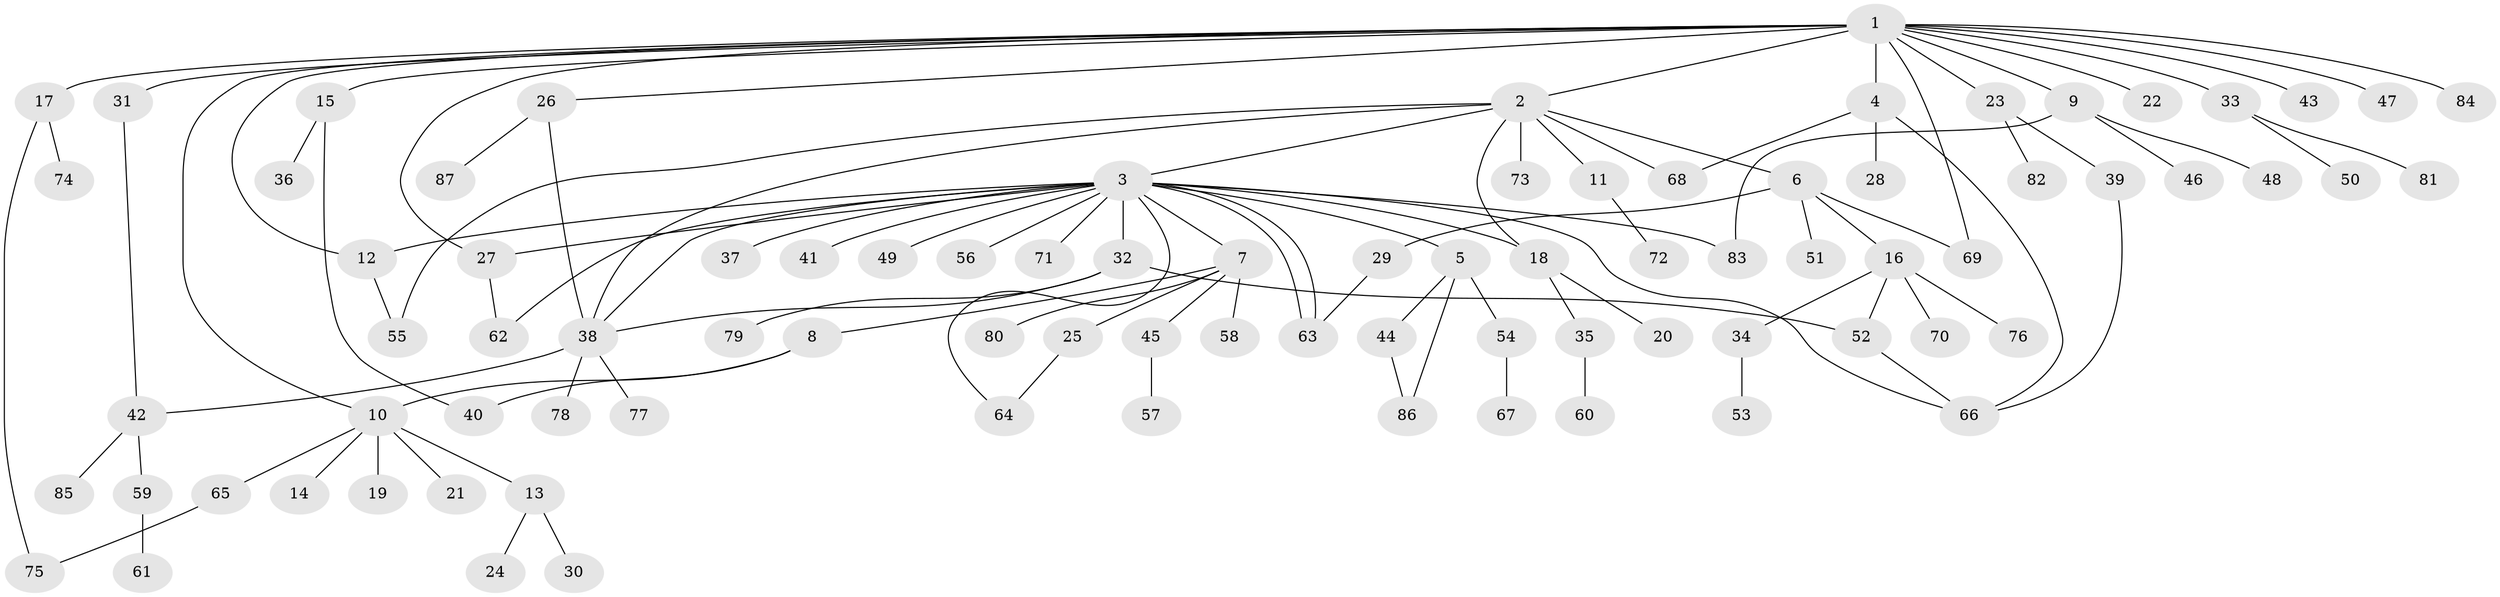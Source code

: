 // Generated by graph-tools (version 1.1) at 2025/25/03/09/25 03:25:59]
// undirected, 87 vertices, 109 edges
graph export_dot {
graph [start="1"]
  node [color=gray90,style=filled];
  1;
  2;
  3;
  4;
  5;
  6;
  7;
  8;
  9;
  10;
  11;
  12;
  13;
  14;
  15;
  16;
  17;
  18;
  19;
  20;
  21;
  22;
  23;
  24;
  25;
  26;
  27;
  28;
  29;
  30;
  31;
  32;
  33;
  34;
  35;
  36;
  37;
  38;
  39;
  40;
  41;
  42;
  43;
  44;
  45;
  46;
  47;
  48;
  49;
  50;
  51;
  52;
  53;
  54;
  55;
  56;
  57;
  58;
  59;
  60;
  61;
  62;
  63;
  64;
  65;
  66;
  67;
  68;
  69;
  70;
  71;
  72;
  73;
  74;
  75;
  76;
  77;
  78;
  79;
  80;
  81;
  82;
  83;
  84;
  85;
  86;
  87;
  1 -- 2;
  1 -- 4;
  1 -- 9;
  1 -- 10;
  1 -- 12;
  1 -- 15;
  1 -- 17;
  1 -- 22;
  1 -- 23;
  1 -- 26;
  1 -- 27;
  1 -- 31;
  1 -- 33;
  1 -- 43;
  1 -- 47;
  1 -- 69;
  1 -- 84;
  2 -- 3;
  2 -- 6;
  2 -- 11;
  2 -- 18;
  2 -- 38;
  2 -- 55;
  2 -- 68;
  2 -- 73;
  3 -- 5;
  3 -- 7;
  3 -- 12;
  3 -- 18;
  3 -- 27;
  3 -- 32;
  3 -- 37;
  3 -- 38;
  3 -- 41;
  3 -- 49;
  3 -- 56;
  3 -- 62;
  3 -- 63;
  3 -- 63;
  3 -- 64;
  3 -- 66;
  3 -- 71;
  3 -- 83;
  4 -- 28;
  4 -- 66;
  4 -- 68;
  5 -- 44;
  5 -- 54;
  5 -- 86;
  6 -- 16;
  6 -- 29;
  6 -- 51;
  6 -- 69;
  7 -- 8;
  7 -- 25;
  7 -- 45;
  7 -- 58;
  7 -- 80;
  8 -- 10;
  8 -- 40;
  9 -- 46;
  9 -- 48;
  9 -- 83;
  10 -- 13;
  10 -- 14;
  10 -- 19;
  10 -- 21;
  10 -- 65;
  11 -- 72;
  12 -- 55;
  13 -- 24;
  13 -- 30;
  15 -- 36;
  15 -- 40;
  16 -- 34;
  16 -- 52;
  16 -- 70;
  16 -- 76;
  17 -- 74;
  17 -- 75;
  18 -- 20;
  18 -- 35;
  23 -- 39;
  23 -- 82;
  25 -- 64;
  26 -- 38;
  26 -- 87;
  27 -- 62;
  29 -- 63;
  31 -- 42;
  32 -- 38;
  32 -- 52;
  32 -- 79;
  33 -- 50;
  33 -- 81;
  34 -- 53;
  35 -- 60;
  38 -- 42;
  38 -- 77;
  38 -- 78;
  39 -- 66;
  42 -- 59;
  42 -- 85;
  44 -- 86;
  45 -- 57;
  52 -- 66;
  54 -- 67;
  59 -- 61;
  65 -- 75;
}
